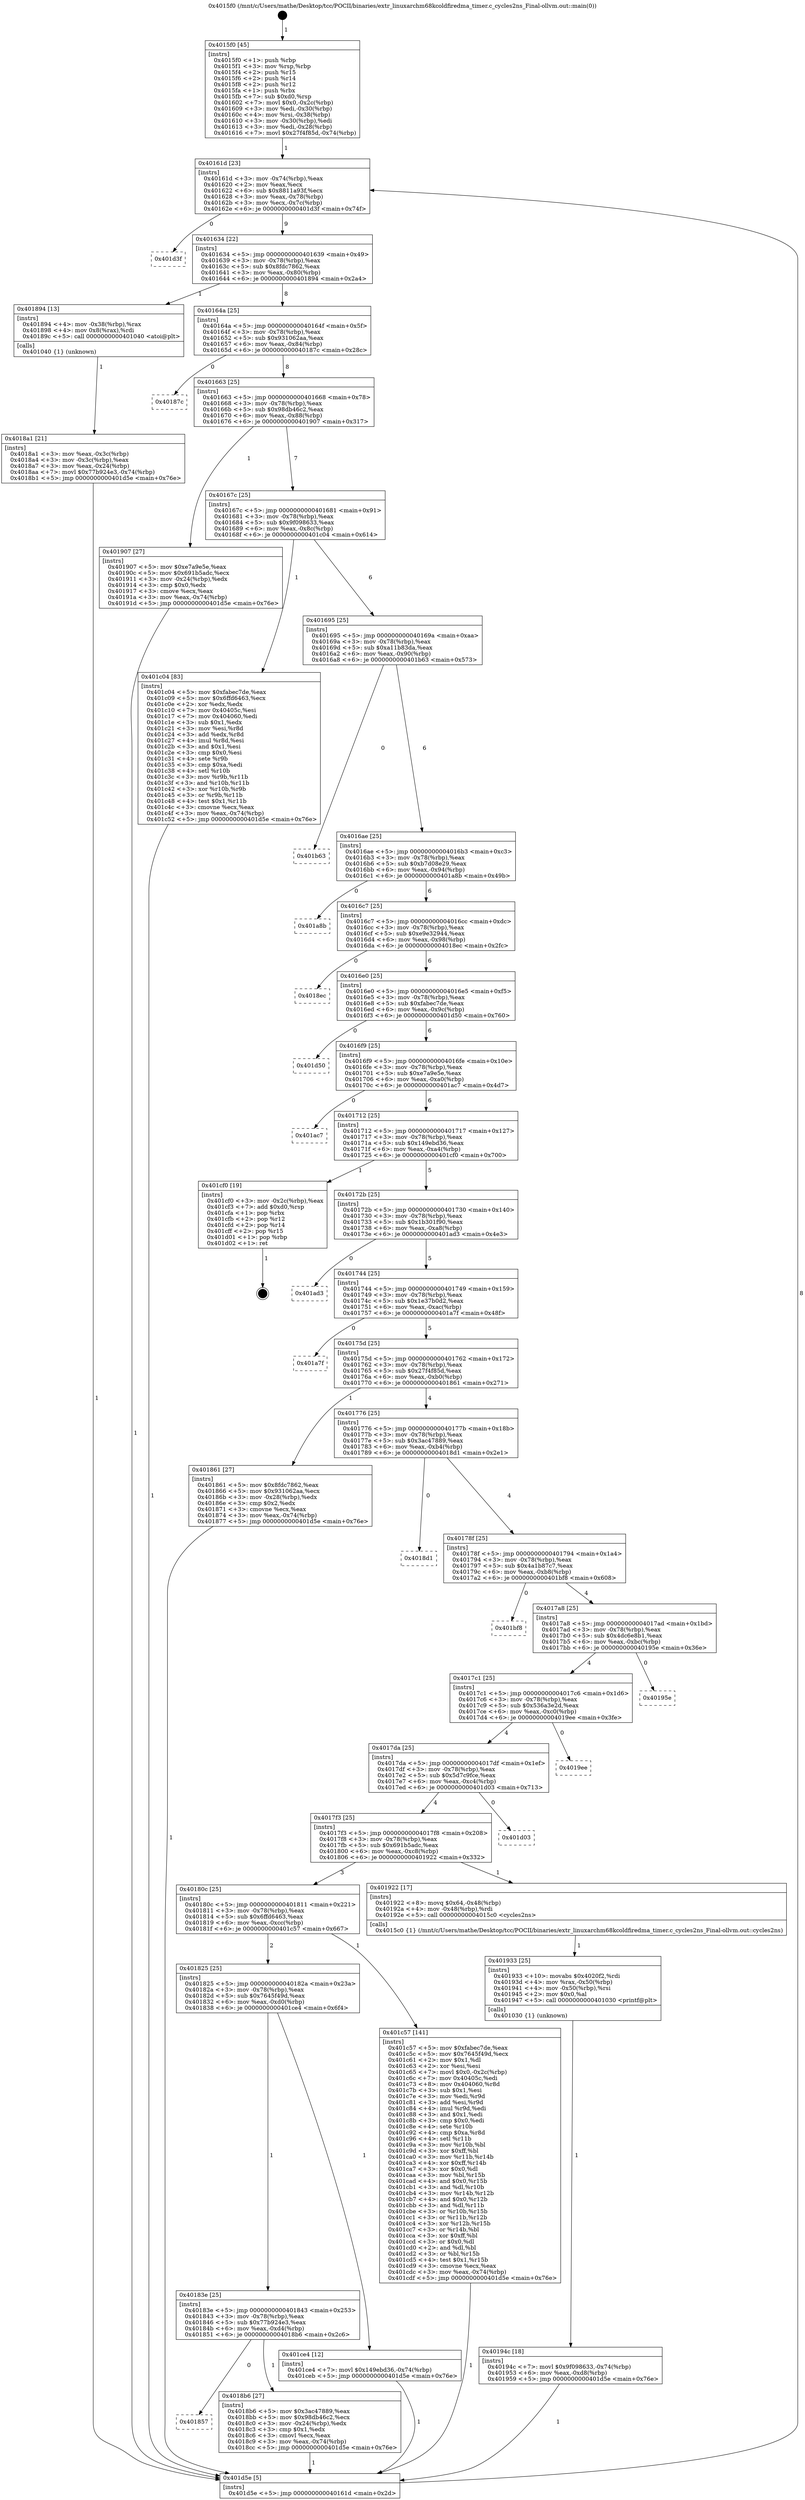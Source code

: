digraph "0x4015f0" {
  label = "0x4015f0 (/mnt/c/Users/mathe/Desktop/tcc/POCII/binaries/extr_linuxarchm68kcoldfiredma_timer.c_cycles2ns_Final-ollvm.out::main(0))"
  labelloc = "t"
  node[shape=record]

  Entry [label="",width=0.3,height=0.3,shape=circle,fillcolor=black,style=filled]
  "0x40161d" [label="{
     0x40161d [23]\l
     | [instrs]\l
     &nbsp;&nbsp;0x40161d \<+3\>: mov -0x74(%rbp),%eax\l
     &nbsp;&nbsp;0x401620 \<+2\>: mov %eax,%ecx\l
     &nbsp;&nbsp;0x401622 \<+6\>: sub $0x8811a93f,%ecx\l
     &nbsp;&nbsp;0x401628 \<+3\>: mov %eax,-0x78(%rbp)\l
     &nbsp;&nbsp;0x40162b \<+3\>: mov %ecx,-0x7c(%rbp)\l
     &nbsp;&nbsp;0x40162e \<+6\>: je 0000000000401d3f \<main+0x74f\>\l
  }"]
  "0x401d3f" [label="{
     0x401d3f\l
  }", style=dashed]
  "0x401634" [label="{
     0x401634 [22]\l
     | [instrs]\l
     &nbsp;&nbsp;0x401634 \<+5\>: jmp 0000000000401639 \<main+0x49\>\l
     &nbsp;&nbsp;0x401639 \<+3\>: mov -0x78(%rbp),%eax\l
     &nbsp;&nbsp;0x40163c \<+5\>: sub $0x8fdc7862,%eax\l
     &nbsp;&nbsp;0x401641 \<+3\>: mov %eax,-0x80(%rbp)\l
     &nbsp;&nbsp;0x401644 \<+6\>: je 0000000000401894 \<main+0x2a4\>\l
  }"]
  Exit [label="",width=0.3,height=0.3,shape=circle,fillcolor=black,style=filled,peripheries=2]
  "0x401894" [label="{
     0x401894 [13]\l
     | [instrs]\l
     &nbsp;&nbsp;0x401894 \<+4\>: mov -0x38(%rbp),%rax\l
     &nbsp;&nbsp;0x401898 \<+4\>: mov 0x8(%rax),%rdi\l
     &nbsp;&nbsp;0x40189c \<+5\>: call 0000000000401040 \<atoi@plt\>\l
     | [calls]\l
     &nbsp;&nbsp;0x401040 \{1\} (unknown)\l
  }"]
  "0x40164a" [label="{
     0x40164a [25]\l
     | [instrs]\l
     &nbsp;&nbsp;0x40164a \<+5\>: jmp 000000000040164f \<main+0x5f\>\l
     &nbsp;&nbsp;0x40164f \<+3\>: mov -0x78(%rbp),%eax\l
     &nbsp;&nbsp;0x401652 \<+5\>: sub $0x931062aa,%eax\l
     &nbsp;&nbsp;0x401657 \<+6\>: mov %eax,-0x84(%rbp)\l
     &nbsp;&nbsp;0x40165d \<+6\>: je 000000000040187c \<main+0x28c\>\l
  }"]
  "0x40194c" [label="{
     0x40194c [18]\l
     | [instrs]\l
     &nbsp;&nbsp;0x40194c \<+7\>: movl $0x9f098633,-0x74(%rbp)\l
     &nbsp;&nbsp;0x401953 \<+6\>: mov %eax,-0xd8(%rbp)\l
     &nbsp;&nbsp;0x401959 \<+5\>: jmp 0000000000401d5e \<main+0x76e\>\l
  }"]
  "0x40187c" [label="{
     0x40187c\l
  }", style=dashed]
  "0x401663" [label="{
     0x401663 [25]\l
     | [instrs]\l
     &nbsp;&nbsp;0x401663 \<+5\>: jmp 0000000000401668 \<main+0x78\>\l
     &nbsp;&nbsp;0x401668 \<+3\>: mov -0x78(%rbp),%eax\l
     &nbsp;&nbsp;0x40166b \<+5\>: sub $0x98db46c2,%eax\l
     &nbsp;&nbsp;0x401670 \<+6\>: mov %eax,-0x88(%rbp)\l
     &nbsp;&nbsp;0x401676 \<+6\>: je 0000000000401907 \<main+0x317\>\l
  }"]
  "0x401933" [label="{
     0x401933 [25]\l
     | [instrs]\l
     &nbsp;&nbsp;0x401933 \<+10\>: movabs $0x4020f2,%rdi\l
     &nbsp;&nbsp;0x40193d \<+4\>: mov %rax,-0x50(%rbp)\l
     &nbsp;&nbsp;0x401941 \<+4\>: mov -0x50(%rbp),%rsi\l
     &nbsp;&nbsp;0x401945 \<+2\>: mov $0x0,%al\l
     &nbsp;&nbsp;0x401947 \<+5\>: call 0000000000401030 \<printf@plt\>\l
     | [calls]\l
     &nbsp;&nbsp;0x401030 \{1\} (unknown)\l
  }"]
  "0x401907" [label="{
     0x401907 [27]\l
     | [instrs]\l
     &nbsp;&nbsp;0x401907 \<+5\>: mov $0xe7a9e5e,%eax\l
     &nbsp;&nbsp;0x40190c \<+5\>: mov $0x691b5adc,%ecx\l
     &nbsp;&nbsp;0x401911 \<+3\>: mov -0x24(%rbp),%edx\l
     &nbsp;&nbsp;0x401914 \<+3\>: cmp $0x0,%edx\l
     &nbsp;&nbsp;0x401917 \<+3\>: cmove %ecx,%eax\l
     &nbsp;&nbsp;0x40191a \<+3\>: mov %eax,-0x74(%rbp)\l
     &nbsp;&nbsp;0x40191d \<+5\>: jmp 0000000000401d5e \<main+0x76e\>\l
  }"]
  "0x40167c" [label="{
     0x40167c [25]\l
     | [instrs]\l
     &nbsp;&nbsp;0x40167c \<+5\>: jmp 0000000000401681 \<main+0x91\>\l
     &nbsp;&nbsp;0x401681 \<+3\>: mov -0x78(%rbp),%eax\l
     &nbsp;&nbsp;0x401684 \<+5\>: sub $0x9f098633,%eax\l
     &nbsp;&nbsp;0x401689 \<+6\>: mov %eax,-0x8c(%rbp)\l
     &nbsp;&nbsp;0x40168f \<+6\>: je 0000000000401c04 \<main+0x614\>\l
  }"]
  "0x401857" [label="{
     0x401857\l
  }", style=dashed]
  "0x401c04" [label="{
     0x401c04 [83]\l
     | [instrs]\l
     &nbsp;&nbsp;0x401c04 \<+5\>: mov $0xfabec7de,%eax\l
     &nbsp;&nbsp;0x401c09 \<+5\>: mov $0x6ffd6463,%ecx\l
     &nbsp;&nbsp;0x401c0e \<+2\>: xor %edx,%edx\l
     &nbsp;&nbsp;0x401c10 \<+7\>: mov 0x40405c,%esi\l
     &nbsp;&nbsp;0x401c17 \<+7\>: mov 0x404060,%edi\l
     &nbsp;&nbsp;0x401c1e \<+3\>: sub $0x1,%edx\l
     &nbsp;&nbsp;0x401c21 \<+3\>: mov %esi,%r8d\l
     &nbsp;&nbsp;0x401c24 \<+3\>: add %edx,%r8d\l
     &nbsp;&nbsp;0x401c27 \<+4\>: imul %r8d,%esi\l
     &nbsp;&nbsp;0x401c2b \<+3\>: and $0x1,%esi\l
     &nbsp;&nbsp;0x401c2e \<+3\>: cmp $0x0,%esi\l
     &nbsp;&nbsp;0x401c31 \<+4\>: sete %r9b\l
     &nbsp;&nbsp;0x401c35 \<+3\>: cmp $0xa,%edi\l
     &nbsp;&nbsp;0x401c38 \<+4\>: setl %r10b\l
     &nbsp;&nbsp;0x401c3c \<+3\>: mov %r9b,%r11b\l
     &nbsp;&nbsp;0x401c3f \<+3\>: and %r10b,%r11b\l
     &nbsp;&nbsp;0x401c42 \<+3\>: xor %r10b,%r9b\l
     &nbsp;&nbsp;0x401c45 \<+3\>: or %r9b,%r11b\l
     &nbsp;&nbsp;0x401c48 \<+4\>: test $0x1,%r11b\l
     &nbsp;&nbsp;0x401c4c \<+3\>: cmovne %ecx,%eax\l
     &nbsp;&nbsp;0x401c4f \<+3\>: mov %eax,-0x74(%rbp)\l
     &nbsp;&nbsp;0x401c52 \<+5\>: jmp 0000000000401d5e \<main+0x76e\>\l
  }"]
  "0x401695" [label="{
     0x401695 [25]\l
     | [instrs]\l
     &nbsp;&nbsp;0x401695 \<+5\>: jmp 000000000040169a \<main+0xaa\>\l
     &nbsp;&nbsp;0x40169a \<+3\>: mov -0x78(%rbp),%eax\l
     &nbsp;&nbsp;0x40169d \<+5\>: sub $0xa11b83da,%eax\l
     &nbsp;&nbsp;0x4016a2 \<+6\>: mov %eax,-0x90(%rbp)\l
     &nbsp;&nbsp;0x4016a8 \<+6\>: je 0000000000401b63 \<main+0x573\>\l
  }"]
  "0x4018b6" [label="{
     0x4018b6 [27]\l
     | [instrs]\l
     &nbsp;&nbsp;0x4018b6 \<+5\>: mov $0x3ac47889,%eax\l
     &nbsp;&nbsp;0x4018bb \<+5\>: mov $0x98db46c2,%ecx\l
     &nbsp;&nbsp;0x4018c0 \<+3\>: mov -0x24(%rbp),%edx\l
     &nbsp;&nbsp;0x4018c3 \<+3\>: cmp $0x1,%edx\l
     &nbsp;&nbsp;0x4018c6 \<+3\>: cmovl %ecx,%eax\l
     &nbsp;&nbsp;0x4018c9 \<+3\>: mov %eax,-0x74(%rbp)\l
     &nbsp;&nbsp;0x4018cc \<+5\>: jmp 0000000000401d5e \<main+0x76e\>\l
  }"]
  "0x401b63" [label="{
     0x401b63\l
  }", style=dashed]
  "0x4016ae" [label="{
     0x4016ae [25]\l
     | [instrs]\l
     &nbsp;&nbsp;0x4016ae \<+5\>: jmp 00000000004016b3 \<main+0xc3\>\l
     &nbsp;&nbsp;0x4016b3 \<+3\>: mov -0x78(%rbp),%eax\l
     &nbsp;&nbsp;0x4016b6 \<+5\>: sub $0xb7d08e29,%eax\l
     &nbsp;&nbsp;0x4016bb \<+6\>: mov %eax,-0x94(%rbp)\l
     &nbsp;&nbsp;0x4016c1 \<+6\>: je 0000000000401a8b \<main+0x49b\>\l
  }"]
  "0x40183e" [label="{
     0x40183e [25]\l
     | [instrs]\l
     &nbsp;&nbsp;0x40183e \<+5\>: jmp 0000000000401843 \<main+0x253\>\l
     &nbsp;&nbsp;0x401843 \<+3\>: mov -0x78(%rbp),%eax\l
     &nbsp;&nbsp;0x401846 \<+5\>: sub $0x77b924e3,%eax\l
     &nbsp;&nbsp;0x40184b \<+6\>: mov %eax,-0xd4(%rbp)\l
     &nbsp;&nbsp;0x401851 \<+6\>: je 00000000004018b6 \<main+0x2c6\>\l
  }"]
  "0x401a8b" [label="{
     0x401a8b\l
  }", style=dashed]
  "0x4016c7" [label="{
     0x4016c7 [25]\l
     | [instrs]\l
     &nbsp;&nbsp;0x4016c7 \<+5\>: jmp 00000000004016cc \<main+0xdc\>\l
     &nbsp;&nbsp;0x4016cc \<+3\>: mov -0x78(%rbp),%eax\l
     &nbsp;&nbsp;0x4016cf \<+5\>: sub $0xe9e32944,%eax\l
     &nbsp;&nbsp;0x4016d4 \<+6\>: mov %eax,-0x98(%rbp)\l
     &nbsp;&nbsp;0x4016da \<+6\>: je 00000000004018ec \<main+0x2fc\>\l
  }"]
  "0x401ce4" [label="{
     0x401ce4 [12]\l
     | [instrs]\l
     &nbsp;&nbsp;0x401ce4 \<+7\>: movl $0x149ebd36,-0x74(%rbp)\l
     &nbsp;&nbsp;0x401ceb \<+5\>: jmp 0000000000401d5e \<main+0x76e\>\l
  }"]
  "0x4018ec" [label="{
     0x4018ec\l
  }", style=dashed]
  "0x4016e0" [label="{
     0x4016e0 [25]\l
     | [instrs]\l
     &nbsp;&nbsp;0x4016e0 \<+5\>: jmp 00000000004016e5 \<main+0xf5\>\l
     &nbsp;&nbsp;0x4016e5 \<+3\>: mov -0x78(%rbp),%eax\l
     &nbsp;&nbsp;0x4016e8 \<+5\>: sub $0xfabec7de,%eax\l
     &nbsp;&nbsp;0x4016ed \<+6\>: mov %eax,-0x9c(%rbp)\l
     &nbsp;&nbsp;0x4016f3 \<+6\>: je 0000000000401d50 \<main+0x760\>\l
  }"]
  "0x401825" [label="{
     0x401825 [25]\l
     | [instrs]\l
     &nbsp;&nbsp;0x401825 \<+5\>: jmp 000000000040182a \<main+0x23a\>\l
     &nbsp;&nbsp;0x40182a \<+3\>: mov -0x78(%rbp),%eax\l
     &nbsp;&nbsp;0x40182d \<+5\>: sub $0x7645f49d,%eax\l
     &nbsp;&nbsp;0x401832 \<+6\>: mov %eax,-0xd0(%rbp)\l
     &nbsp;&nbsp;0x401838 \<+6\>: je 0000000000401ce4 \<main+0x6f4\>\l
  }"]
  "0x401d50" [label="{
     0x401d50\l
  }", style=dashed]
  "0x4016f9" [label="{
     0x4016f9 [25]\l
     | [instrs]\l
     &nbsp;&nbsp;0x4016f9 \<+5\>: jmp 00000000004016fe \<main+0x10e\>\l
     &nbsp;&nbsp;0x4016fe \<+3\>: mov -0x78(%rbp),%eax\l
     &nbsp;&nbsp;0x401701 \<+5\>: sub $0xe7a9e5e,%eax\l
     &nbsp;&nbsp;0x401706 \<+6\>: mov %eax,-0xa0(%rbp)\l
     &nbsp;&nbsp;0x40170c \<+6\>: je 0000000000401ac7 \<main+0x4d7\>\l
  }"]
  "0x401c57" [label="{
     0x401c57 [141]\l
     | [instrs]\l
     &nbsp;&nbsp;0x401c57 \<+5\>: mov $0xfabec7de,%eax\l
     &nbsp;&nbsp;0x401c5c \<+5\>: mov $0x7645f49d,%ecx\l
     &nbsp;&nbsp;0x401c61 \<+2\>: mov $0x1,%dl\l
     &nbsp;&nbsp;0x401c63 \<+2\>: xor %esi,%esi\l
     &nbsp;&nbsp;0x401c65 \<+7\>: movl $0x0,-0x2c(%rbp)\l
     &nbsp;&nbsp;0x401c6c \<+7\>: mov 0x40405c,%edi\l
     &nbsp;&nbsp;0x401c73 \<+8\>: mov 0x404060,%r8d\l
     &nbsp;&nbsp;0x401c7b \<+3\>: sub $0x1,%esi\l
     &nbsp;&nbsp;0x401c7e \<+3\>: mov %edi,%r9d\l
     &nbsp;&nbsp;0x401c81 \<+3\>: add %esi,%r9d\l
     &nbsp;&nbsp;0x401c84 \<+4\>: imul %r9d,%edi\l
     &nbsp;&nbsp;0x401c88 \<+3\>: and $0x1,%edi\l
     &nbsp;&nbsp;0x401c8b \<+3\>: cmp $0x0,%edi\l
     &nbsp;&nbsp;0x401c8e \<+4\>: sete %r10b\l
     &nbsp;&nbsp;0x401c92 \<+4\>: cmp $0xa,%r8d\l
     &nbsp;&nbsp;0x401c96 \<+4\>: setl %r11b\l
     &nbsp;&nbsp;0x401c9a \<+3\>: mov %r10b,%bl\l
     &nbsp;&nbsp;0x401c9d \<+3\>: xor $0xff,%bl\l
     &nbsp;&nbsp;0x401ca0 \<+3\>: mov %r11b,%r14b\l
     &nbsp;&nbsp;0x401ca3 \<+4\>: xor $0xff,%r14b\l
     &nbsp;&nbsp;0x401ca7 \<+3\>: xor $0x0,%dl\l
     &nbsp;&nbsp;0x401caa \<+3\>: mov %bl,%r15b\l
     &nbsp;&nbsp;0x401cad \<+4\>: and $0x0,%r15b\l
     &nbsp;&nbsp;0x401cb1 \<+3\>: and %dl,%r10b\l
     &nbsp;&nbsp;0x401cb4 \<+3\>: mov %r14b,%r12b\l
     &nbsp;&nbsp;0x401cb7 \<+4\>: and $0x0,%r12b\l
     &nbsp;&nbsp;0x401cbb \<+3\>: and %dl,%r11b\l
     &nbsp;&nbsp;0x401cbe \<+3\>: or %r10b,%r15b\l
     &nbsp;&nbsp;0x401cc1 \<+3\>: or %r11b,%r12b\l
     &nbsp;&nbsp;0x401cc4 \<+3\>: xor %r12b,%r15b\l
     &nbsp;&nbsp;0x401cc7 \<+3\>: or %r14b,%bl\l
     &nbsp;&nbsp;0x401cca \<+3\>: xor $0xff,%bl\l
     &nbsp;&nbsp;0x401ccd \<+3\>: or $0x0,%dl\l
     &nbsp;&nbsp;0x401cd0 \<+2\>: and %dl,%bl\l
     &nbsp;&nbsp;0x401cd2 \<+3\>: or %bl,%r15b\l
     &nbsp;&nbsp;0x401cd5 \<+4\>: test $0x1,%r15b\l
     &nbsp;&nbsp;0x401cd9 \<+3\>: cmovne %ecx,%eax\l
     &nbsp;&nbsp;0x401cdc \<+3\>: mov %eax,-0x74(%rbp)\l
     &nbsp;&nbsp;0x401cdf \<+5\>: jmp 0000000000401d5e \<main+0x76e\>\l
  }"]
  "0x401ac7" [label="{
     0x401ac7\l
  }", style=dashed]
  "0x401712" [label="{
     0x401712 [25]\l
     | [instrs]\l
     &nbsp;&nbsp;0x401712 \<+5\>: jmp 0000000000401717 \<main+0x127\>\l
     &nbsp;&nbsp;0x401717 \<+3\>: mov -0x78(%rbp),%eax\l
     &nbsp;&nbsp;0x40171a \<+5\>: sub $0x149ebd36,%eax\l
     &nbsp;&nbsp;0x40171f \<+6\>: mov %eax,-0xa4(%rbp)\l
     &nbsp;&nbsp;0x401725 \<+6\>: je 0000000000401cf0 \<main+0x700\>\l
  }"]
  "0x40180c" [label="{
     0x40180c [25]\l
     | [instrs]\l
     &nbsp;&nbsp;0x40180c \<+5\>: jmp 0000000000401811 \<main+0x221\>\l
     &nbsp;&nbsp;0x401811 \<+3\>: mov -0x78(%rbp),%eax\l
     &nbsp;&nbsp;0x401814 \<+5\>: sub $0x6ffd6463,%eax\l
     &nbsp;&nbsp;0x401819 \<+6\>: mov %eax,-0xcc(%rbp)\l
     &nbsp;&nbsp;0x40181f \<+6\>: je 0000000000401c57 \<main+0x667\>\l
  }"]
  "0x401cf0" [label="{
     0x401cf0 [19]\l
     | [instrs]\l
     &nbsp;&nbsp;0x401cf0 \<+3\>: mov -0x2c(%rbp),%eax\l
     &nbsp;&nbsp;0x401cf3 \<+7\>: add $0xd0,%rsp\l
     &nbsp;&nbsp;0x401cfa \<+1\>: pop %rbx\l
     &nbsp;&nbsp;0x401cfb \<+2\>: pop %r12\l
     &nbsp;&nbsp;0x401cfd \<+2\>: pop %r14\l
     &nbsp;&nbsp;0x401cff \<+2\>: pop %r15\l
     &nbsp;&nbsp;0x401d01 \<+1\>: pop %rbp\l
     &nbsp;&nbsp;0x401d02 \<+1\>: ret\l
  }"]
  "0x40172b" [label="{
     0x40172b [25]\l
     | [instrs]\l
     &nbsp;&nbsp;0x40172b \<+5\>: jmp 0000000000401730 \<main+0x140\>\l
     &nbsp;&nbsp;0x401730 \<+3\>: mov -0x78(%rbp),%eax\l
     &nbsp;&nbsp;0x401733 \<+5\>: sub $0x1b301f90,%eax\l
     &nbsp;&nbsp;0x401738 \<+6\>: mov %eax,-0xa8(%rbp)\l
     &nbsp;&nbsp;0x40173e \<+6\>: je 0000000000401ad3 \<main+0x4e3\>\l
  }"]
  "0x401922" [label="{
     0x401922 [17]\l
     | [instrs]\l
     &nbsp;&nbsp;0x401922 \<+8\>: movq $0x64,-0x48(%rbp)\l
     &nbsp;&nbsp;0x40192a \<+4\>: mov -0x48(%rbp),%rdi\l
     &nbsp;&nbsp;0x40192e \<+5\>: call 00000000004015c0 \<cycles2ns\>\l
     | [calls]\l
     &nbsp;&nbsp;0x4015c0 \{1\} (/mnt/c/Users/mathe/Desktop/tcc/POCII/binaries/extr_linuxarchm68kcoldfiredma_timer.c_cycles2ns_Final-ollvm.out::cycles2ns)\l
  }"]
  "0x401ad3" [label="{
     0x401ad3\l
  }", style=dashed]
  "0x401744" [label="{
     0x401744 [25]\l
     | [instrs]\l
     &nbsp;&nbsp;0x401744 \<+5\>: jmp 0000000000401749 \<main+0x159\>\l
     &nbsp;&nbsp;0x401749 \<+3\>: mov -0x78(%rbp),%eax\l
     &nbsp;&nbsp;0x40174c \<+5\>: sub $0x1e37b0d2,%eax\l
     &nbsp;&nbsp;0x401751 \<+6\>: mov %eax,-0xac(%rbp)\l
     &nbsp;&nbsp;0x401757 \<+6\>: je 0000000000401a7f \<main+0x48f\>\l
  }"]
  "0x4017f3" [label="{
     0x4017f3 [25]\l
     | [instrs]\l
     &nbsp;&nbsp;0x4017f3 \<+5\>: jmp 00000000004017f8 \<main+0x208\>\l
     &nbsp;&nbsp;0x4017f8 \<+3\>: mov -0x78(%rbp),%eax\l
     &nbsp;&nbsp;0x4017fb \<+5\>: sub $0x691b5adc,%eax\l
     &nbsp;&nbsp;0x401800 \<+6\>: mov %eax,-0xc8(%rbp)\l
     &nbsp;&nbsp;0x401806 \<+6\>: je 0000000000401922 \<main+0x332\>\l
  }"]
  "0x401a7f" [label="{
     0x401a7f\l
  }", style=dashed]
  "0x40175d" [label="{
     0x40175d [25]\l
     | [instrs]\l
     &nbsp;&nbsp;0x40175d \<+5\>: jmp 0000000000401762 \<main+0x172\>\l
     &nbsp;&nbsp;0x401762 \<+3\>: mov -0x78(%rbp),%eax\l
     &nbsp;&nbsp;0x401765 \<+5\>: sub $0x27f4f85d,%eax\l
     &nbsp;&nbsp;0x40176a \<+6\>: mov %eax,-0xb0(%rbp)\l
     &nbsp;&nbsp;0x401770 \<+6\>: je 0000000000401861 \<main+0x271\>\l
  }"]
  "0x401d03" [label="{
     0x401d03\l
  }", style=dashed]
  "0x401861" [label="{
     0x401861 [27]\l
     | [instrs]\l
     &nbsp;&nbsp;0x401861 \<+5\>: mov $0x8fdc7862,%eax\l
     &nbsp;&nbsp;0x401866 \<+5\>: mov $0x931062aa,%ecx\l
     &nbsp;&nbsp;0x40186b \<+3\>: mov -0x28(%rbp),%edx\l
     &nbsp;&nbsp;0x40186e \<+3\>: cmp $0x2,%edx\l
     &nbsp;&nbsp;0x401871 \<+3\>: cmovne %ecx,%eax\l
     &nbsp;&nbsp;0x401874 \<+3\>: mov %eax,-0x74(%rbp)\l
     &nbsp;&nbsp;0x401877 \<+5\>: jmp 0000000000401d5e \<main+0x76e\>\l
  }"]
  "0x401776" [label="{
     0x401776 [25]\l
     | [instrs]\l
     &nbsp;&nbsp;0x401776 \<+5\>: jmp 000000000040177b \<main+0x18b\>\l
     &nbsp;&nbsp;0x40177b \<+3\>: mov -0x78(%rbp),%eax\l
     &nbsp;&nbsp;0x40177e \<+5\>: sub $0x3ac47889,%eax\l
     &nbsp;&nbsp;0x401783 \<+6\>: mov %eax,-0xb4(%rbp)\l
     &nbsp;&nbsp;0x401789 \<+6\>: je 00000000004018d1 \<main+0x2e1\>\l
  }"]
  "0x401d5e" [label="{
     0x401d5e [5]\l
     | [instrs]\l
     &nbsp;&nbsp;0x401d5e \<+5\>: jmp 000000000040161d \<main+0x2d\>\l
  }"]
  "0x4015f0" [label="{
     0x4015f0 [45]\l
     | [instrs]\l
     &nbsp;&nbsp;0x4015f0 \<+1\>: push %rbp\l
     &nbsp;&nbsp;0x4015f1 \<+3\>: mov %rsp,%rbp\l
     &nbsp;&nbsp;0x4015f4 \<+2\>: push %r15\l
     &nbsp;&nbsp;0x4015f6 \<+2\>: push %r14\l
     &nbsp;&nbsp;0x4015f8 \<+2\>: push %r12\l
     &nbsp;&nbsp;0x4015fa \<+1\>: push %rbx\l
     &nbsp;&nbsp;0x4015fb \<+7\>: sub $0xd0,%rsp\l
     &nbsp;&nbsp;0x401602 \<+7\>: movl $0x0,-0x2c(%rbp)\l
     &nbsp;&nbsp;0x401609 \<+3\>: mov %edi,-0x30(%rbp)\l
     &nbsp;&nbsp;0x40160c \<+4\>: mov %rsi,-0x38(%rbp)\l
     &nbsp;&nbsp;0x401610 \<+3\>: mov -0x30(%rbp),%edi\l
     &nbsp;&nbsp;0x401613 \<+3\>: mov %edi,-0x28(%rbp)\l
     &nbsp;&nbsp;0x401616 \<+7\>: movl $0x27f4f85d,-0x74(%rbp)\l
  }"]
  "0x4018a1" [label="{
     0x4018a1 [21]\l
     | [instrs]\l
     &nbsp;&nbsp;0x4018a1 \<+3\>: mov %eax,-0x3c(%rbp)\l
     &nbsp;&nbsp;0x4018a4 \<+3\>: mov -0x3c(%rbp),%eax\l
     &nbsp;&nbsp;0x4018a7 \<+3\>: mov %eax,-0x24(%rbp)\l
     &nbsp;&nbsp;0x4018aa \<+7\>: movl $0x77b924e3,-0x74(%rbp)\l
     &nbsp;&nbsp;0x4018b1 \<+5\>: jmp 0000000000401d5e \<main+0x76e\>\l
  }"]
  "0x4017da" [label="{
     0x4017da [25]\l
     | [instrs]\l
     &nbsp;&nbsp;0x4017da \<+5\>: jmp 00000000004017df \<main+0x1ef\>\l
     &nbsp;&nbsp;0x4017df \<+3\>: mov -0x78(%rbp),%eax\l
     &nbsp;&nbsp;0x4017e2 \<+5\>: sub $0x5d7c9fce,%eax\l
     &nbsp;&nbsp;0x4017e7 \<+6\>: mov %eax,-0xc4(%rbp)\l
     &nbsp;&nbsp;0x4017ed \<+6\>: je 0000000000401d03 \<main+0x713\>\l
  }"]
  "0x4018d1" [label="{
     0x4018d1\l
  }", style=dashed]
  "0x40178f" [label="{
     0x40178f [25]\l
     | [instrs]\l
     &nbsp;&nbsp;0x40178f \<+5\>: jmp 0000000000401794 \<main+0x1a4\>\l
     &nbsp;&nbsp;0x401794 \<+3\>: mov -0x78(%rbp),%eax\l
     &nbsp;&nbsp;0x401797 \<+5\>: sub $0x4a1b87c7,%eax\l
     &nbsp;&nbsp;0x40179c \<+6\>: mov %eax,-0xb8(%rbp)\l
     &nbsp;&nbsp;0x4017a2 \<+6\>: je 0000000000401bf8 \<main+0x608\>\l
  }"]
  "0x4019ee" [label="{
     0x4019ee\l
  }", style=dashed]
  "0x401bf8" [label="{
     0x401bf8\l
  }", style=dashed]
  "0x4017a8" [label="{
     0x4017a8 [25]\l
     | [instrs]\l
     &nbsp;&nbsp;0x4017a8 \<+5\>: jmp 00000000004017ad \<main+0x1bd\>\l
     &nbsp;&nbsp;0x4017ad \<+3\>: mov -0x78(%rbp),%eax\l
     &nbsp;&nbsp;0x4017b0 \<+5\>: sub $0x4dc6e8b1,%eax\l
     &nbsp;&nbsp;0x4017b5 \<+6\>: mov %eax,-0xbc(%rbp)\l
     &nbsp;&nbsp;0x4017bb \<+6\>: je 000000000040195e \<main+0x36e\>\l
  }"]
  "0x4017c1" [label="{
     0x4017c1 [25]\l
     | [instrs]\l
     &nbsp;&nbsp;0x4017c1 \<+5\>: jmp 00000000004017c6 \<main+0x1d6\>\l
     &nbsp;&nbsp;0x4017c6 \<+3\>: mov -0x78(%rbp),%eax\l
     &nbsp;&nbsp;0x4017c9 \<+5\>: sub $0x536a3e2d,%eax\l
     &nbsp;&nbsp;0x4017ce \<+6\>: mov %eax,-0xc0(%rbp)\l
     &nbsp;&nbsp;0x4017d4 \<+6\>: je 00000000004019ee \<main+0x3fe\>\l
  }"]
  "0x40195e" [label="{
     0x40195e\l
  }", style=dashed]
  Entry -> "0x4015f0" [label=" 1"]
  "0x40161d" -> "0x401d3f" [label=" 0"]
  "0x40161d" -> "0x401634" [label=" 9"]
  "0x401cf0" -> Exit [label=" 1"]
  "0x401634" -> "0x401894" [label=" 1"]
  "0x401634" -> "0x40164a" [label=" 8"]
  "0x401ce4" -> "0x401d5e" [label=" 1"]
  "0x40164a" -> "0x40187c" [label=" 0"]
  "0x40164a" -> "0x401663" [label=" 8"]
  "0x401c57" -> "0x401d5e" [label=" 1"]
  "0x401663" -> "0x401907" [label=" 1"]
  "0x401663" -> "0x40167c" [label=" 7"]
  "0x401c04" -> "0x401d5e" [label=" 1"]
  "0x40167c" -> "0x401c04" [label=" 1"]
  "0x40167c" -> "0x401695" [label=" 6"]
  "0x40194c" -> "0x401d5e" [label=" 1"]
  "0x401695" -> "0x401b63" [label=" 0"]
  "0x401695" -> "0x4016ae" [label=" 6"]
  "0x401933" -> "0x40194c" [label=" 1"]
  "0x4016ae" -> "0x401a8b" [label=" 0"]
  "0x4016ae" -> "0x4016c7" [label=" 6"]
  "0x401907" -> "0x401d5e" [label=" 1"]
  "0x4016c7" -> "0x4018ec" [label=" 0"]
  "0x4016c7" -> "0x4016e0" [label=" 6"]
  "0x4018b6" -> "0x401d5e" [label=" 1"]
  "0x4016e0" -> "0x401d50" [label=" 0"]
  "0x4016e0" -> "0x4016f9" [label=" 6"]
  "0x40183e" -> "0x4018b6" [label=" 1"]
  "0x4016f9" -> "0x401ac7" [label=" 0"]
  "0x4016f9" -> "0x401712" [label=" 6"]
  "0x401922" -> "0x401933" [label=" 1"]
  "0x401712" -> "0x401cf0" [label=" 1"]
  "0x401712" -> "0x40172b" [label=" 5"]
  "0x401825" -> "0x401ce4" [label=" 1"]
  "0x40172b" -> "0x401ad3" [label=" 0"]
  "0x40172b" -> "0x401744" [label=" 5"]
  "0x40183e" -> "0x401857" [label=" 0"]
  "0x401744" -> "0x401a7f" [label=" 0"]
  "0x401744" -> "0x40175d" [label=" 5"]
  "0x40180c" -> "0x401c57" [label=" 1"]
  "0x40175d" -> "0x401861" [label=" 1"]
  "0x40175d" -> "0x401776" [label=" 4"]
  "0x401861" -> "0x401d5e" [label=" 1"]
  "0x4015f0" -> "0x40161d" [label=" 1"]
  "0x401d5e" -> "0x40161d" [label=" 8"]
  "0x401894" -> "0x4018a1" [label=" 1"]
  "0x4018a1" -> "0x401d5e" [label=" 1"]
  "0x401825" -> "0x40183e" [label=" 1"]
  "0x401776" -> "0x4018d1" [label=" 0"]
  "0x401776" -> "0x40178f" [label=" 4"]
  "0x4017f3" -> "0x401922" [label=" 1"]
  "0x40178f" -> "0x401bf8" [label=" 0"]
  "0x40178f" -> "0x4017a8" [label=" 4"]
  "0x40180c" -> "0x401825" [label=" 2"]
  "0x4017a8" -> "0x40195e" [label=" 0"]
  "0x4017a8" -> "0x4017c1" [label=" 4"]
  "0x4017da" -> "0x4017f3" [label=" 4"]
  "0x4017c1" -> "0x4019ee" [label=" 0"]
  "0x4017c1" -> "0x4017da" [label=" 4"]
  "0x4017f3" -> "0x40180c" [label=" 3"]
  "0x4017da" -> "0x401d03" [label=" 0"]
}
